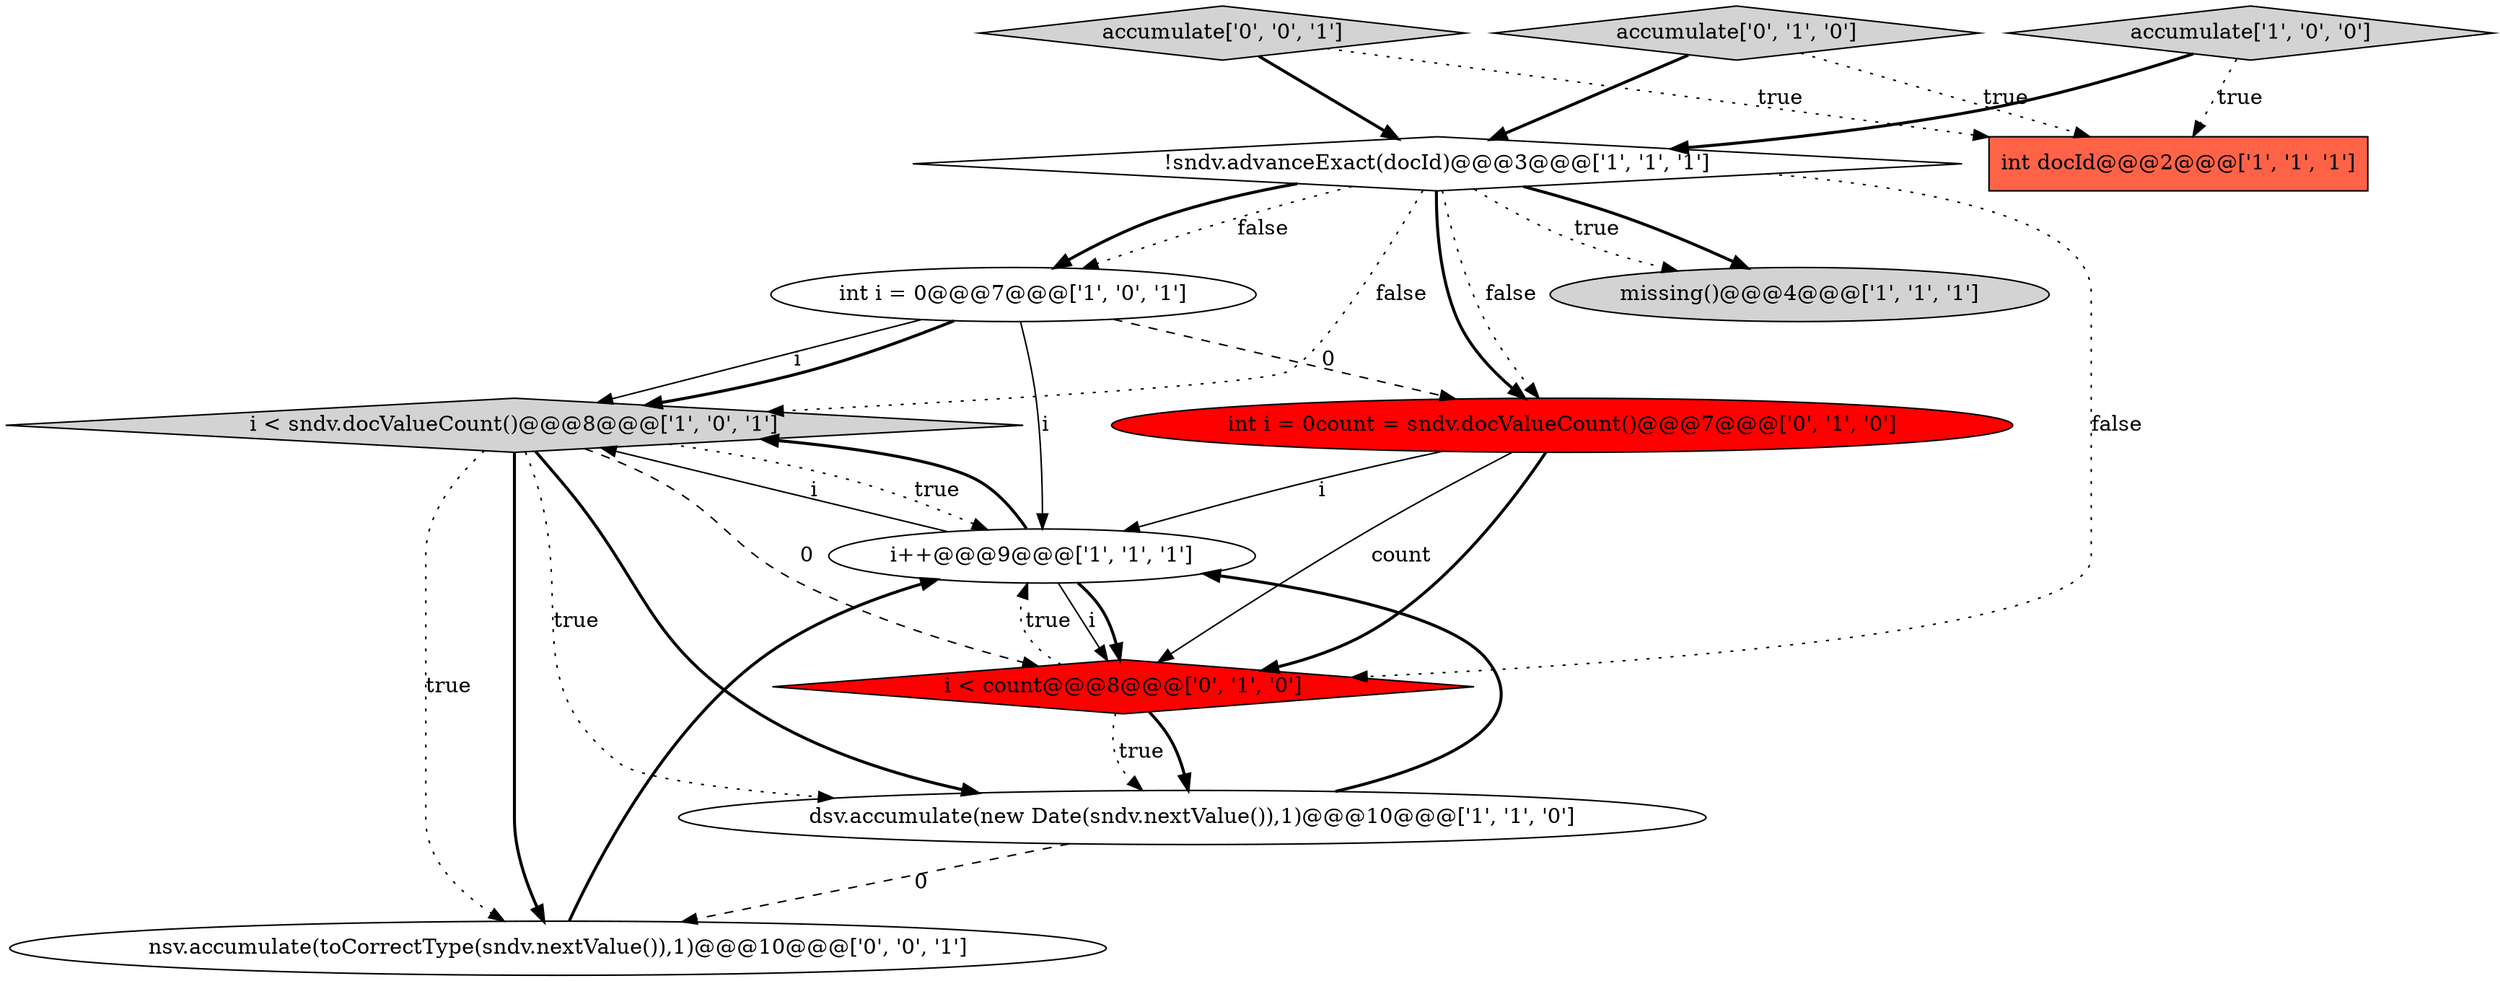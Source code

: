digraph {
4 [style = filled, label = "!sndv.advanceExact(docId)@@@3@@@['1', '1', '1']", fillcolor = white, shape = diamond image = "AAA0AAABBB1BBB"];
5 [style = filled, label = "i < sndv.docValueCount()@@@8@@@['1', '0', '1']", fillcolor = lightgray, shape = diamond image = "AAA0AAABBB1BBB"];
1 [style = filled, label = "i++@@@9@@@['1', '1', '1']", fillcolor = white, shape = ellipse image = "AAA0AAABBB1BBB"];
10 [style = filled, label = "i < count@@@8@@@['0', '1', '0']", fillcolor = red, shape = diamond image = "AAA1AAABBB2BBB"];
8 [style = filled, label = "int i = 0count = sndv.docValueCount()@@@7@@@['0', '1', '0']", fillcolor = red, shape = ellipse image = "AAA1AAABBB2BBB"];
11 [style = filled, label = "accumulate['0', '0', '1']", fillcolor = lightgray, shape = diamond image = "AAA0AAABBB3BBB"];
7 [style = filled, label = "dsv.accumulate(new Date(sndv.nextValue()),1)@@@10@@@['1', '1', '0']", fillcolor = white, shape = ellipse image = "AAA0AAABBB1BBB"];
6 [style = filled, label = "int docId@@@2@@@['1', '1', '1']", fillcolor = tomato, shape = box image = "AAA0AAABBB1BBB"];
2 [style = filled, label = "missing()@@@4@@@['1', '1', '1']", fillcolor = lightgray, shape = ellipse image = "AAA0AAABBB1BBB"];
3 [style = filled, label = "int i = 0@@@7@@@['1', '0', '1']", fillcolor = white, shape = ellipse image = "AAA0AAABBB1BBB"];
0 [style = filled, label = "accumulate['1', '0', '0']", fillcolor = lightgray, shape = diamond image = "AAA0AAABBB1BBB"];
12 [style = filled, label = "nsv.accumulate(toCorrectType(sndv.nextValue()),1)@@@10@@@['0', '0', '1']", fillcolor = white, shape = ellipse image = "AAA0AAABBB3BBB"];
9 [style = filled, label = "accumulate['0', '1', '0']", fillcolor = lightgray, shape = diamond image = "AAA0AAABBB2BBB"];
1->5 [style = bold, label=""];
4->3 [style = bold, label=""];
8->10 [style = bold, label=""];
7->1 [style = bold, label=""];
3->5 [style = solid, label="i"];
9->4 [style = bold, label=""];
5->1 [style = dotted, label="true"];
11->4 [style = bold, label=""];
1->5 [style = solid, label="i"];
4->5 [style = dotted, label="false"];
4->3 [style = dotted, label="false"];
3->1 [style = solid, label="i"];
4->2 [style = bold, label=""];
5->12 [style = dotted, label="true"];
8->10 [style = solid, label="count"];
0->6 [style = dotted, label="true"];
9->6 [style = dotted, label="true"];
12->1 [style = bold, label=""];
4->8 [style = dotted, label="false"];
10->7 [style = bold, label=""];
4->2 [style = dotted, label="true"];
3->5 [style = bold, label=""];
5->10 [style = dashed, label="0"];
5->12 [style = bold, label=""];
0->4 [style = bold, label=""];
5->7 [style = dotted, label="true"];
11->6 [style = dotted, label="true"];
8->1 [style = solid, label="i"];
1->10 [style = solid, label="i"];
7->12 [style = dashed, label="0"];
3->8 [style = dashed, label="0"];
5->7 [style = bold, label=""];
4->8 [style = bold, label=""];
10->1 [style = dotted, label="true"];
4->10 [style = dotted, label="false"];
1->10 [style = bold, label=""];
10->7 [style = dotted, label="true"];
}
